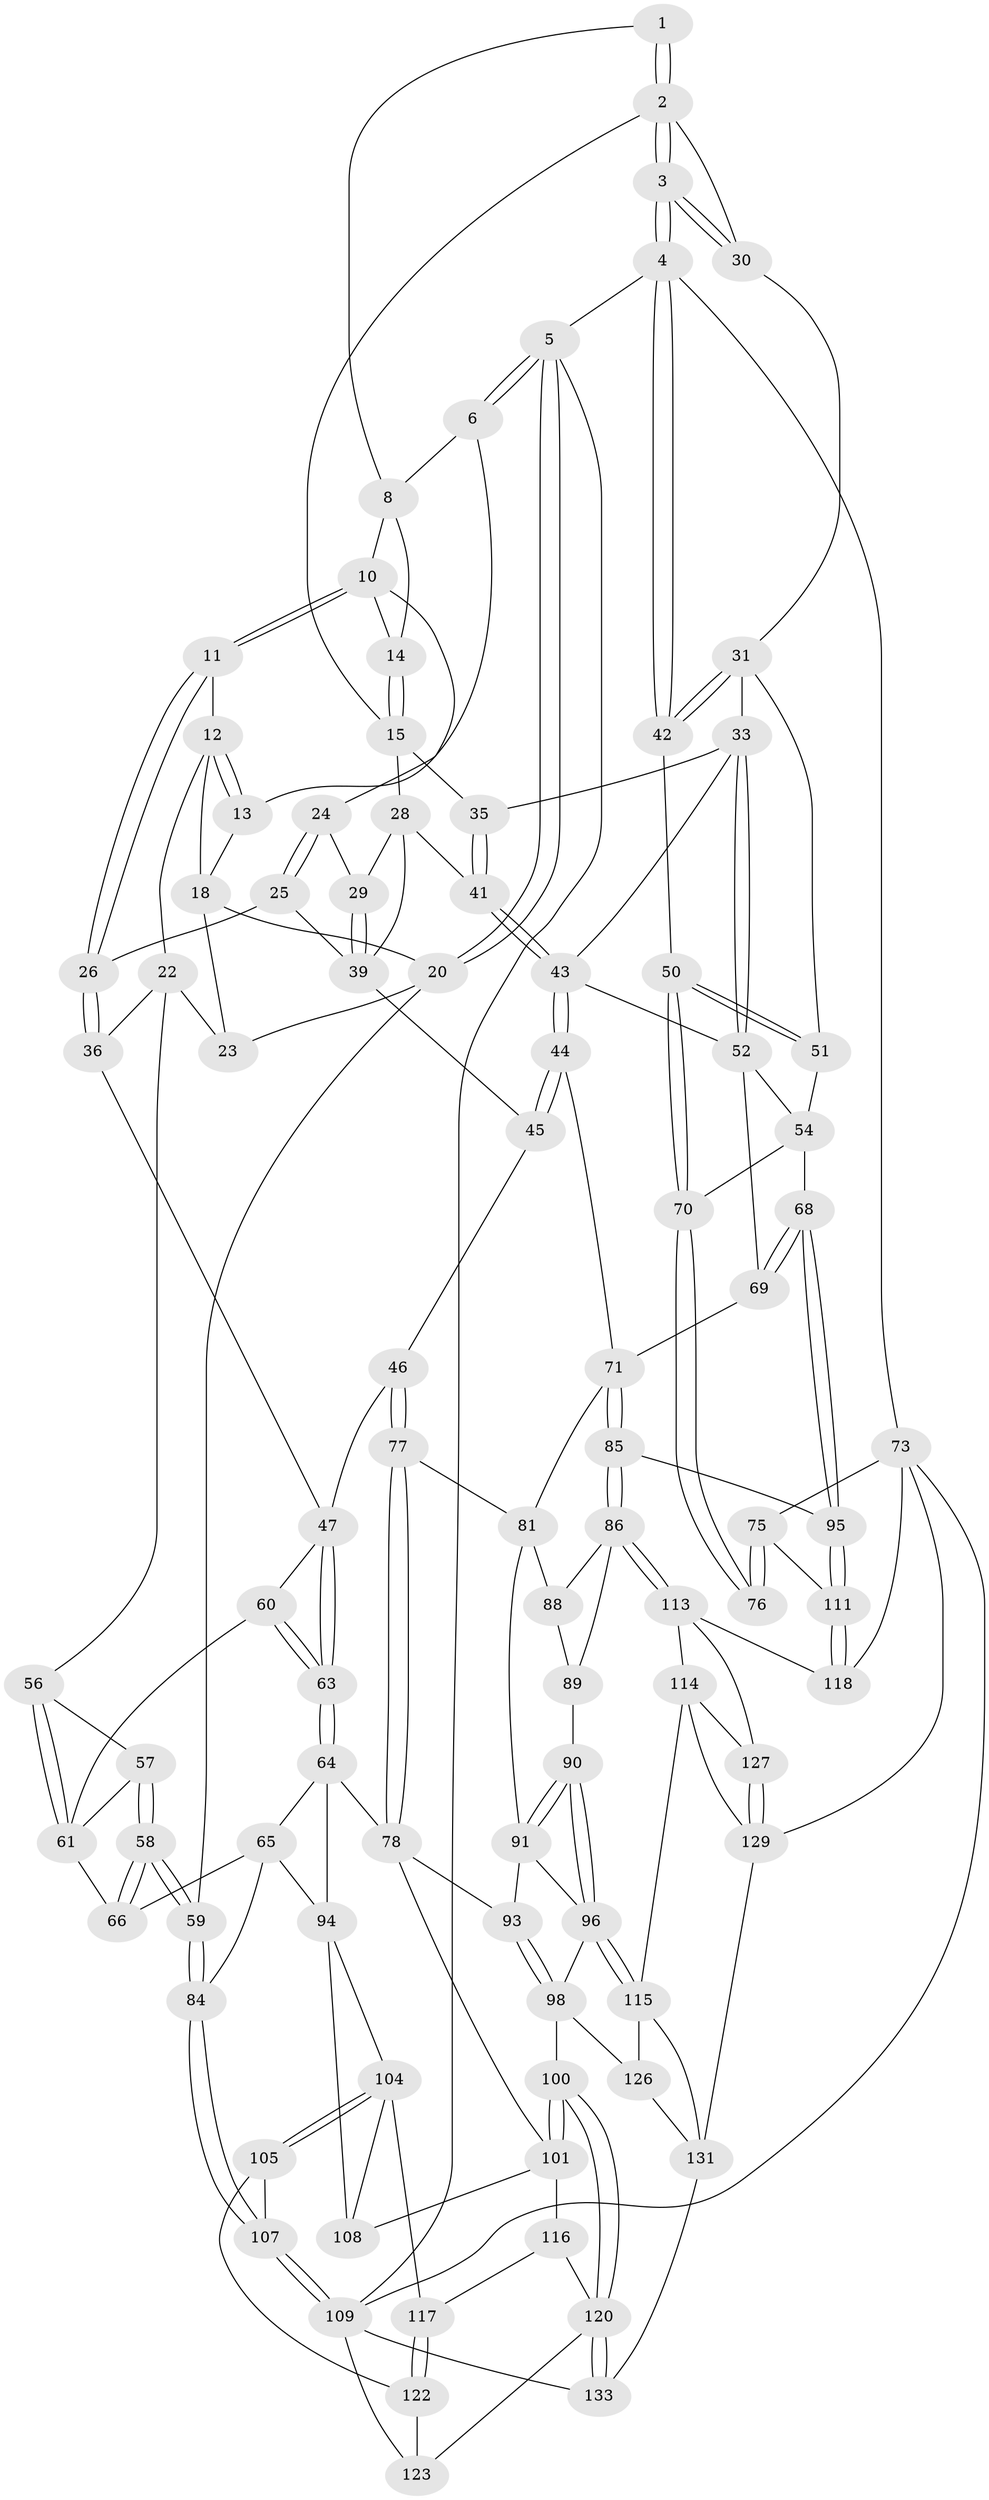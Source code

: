 // Generated by graph-tools (version 1.1) at 2025/52/02/27/25 19:52:42]
// undirected, 93 vertices, 212 edges
graph export_dot {
graph [start="1"]
  node [color=gray90,style=filled];
  1 [pos="+0.5106415991506051+0"];
  2 [pos="+0.9884942643921534+0",super="+16"];
  3 [pos="+1+0"];
  4 [pos="+1+0"];
  5 [pos="+0+0"];
  6 [pos="+0.1904688234658415+0",super="+7"];
  8 [pos="+0.5215241549786215+0.04460413755751176",super="+9"];
  10 [pos="+0.38074094123734176+0.1424067446141744",super="+17"];
  11 [pos="+0.34483860872412037+0.18154972166680394"];
  12 [pos="+0.2833744727854577+0.14974349853042754",super="+21"];
  13 [pos="+0.1958895107132104+0.06064367241030465"];
  14 [pos="+0.5490021816564963+0.08250458509196792"];
  15 [pos="+0.7512568110726522+0.14059954272597733",super="+27"];
  18 [pos="+0.12858907038442574+0.13904139305994617",super="+19"];
  20 [pos="+0+0.11840792527692445",super="+55"];
  22 [pos="+0.17763359367559212+0.31988496457018956",super="+37"];
  23 [pos="+0.10223702881345044+0.32126271336877193"];
  24 [pos="+0.5317978688714634+0.22781669320638867"];
  25 [pos="+0.4716247648305551+0.292190635369454"];
  26 [pos="+0.361735242051644+0.2724110736190107"];
  28 [pos="+0.6388920818257076+0.23061877792451055",super="+38"];
  29 [pos="+0.5771240761343615+0.23480233615409693"];
  30 [pos="+0.9262937822974772+0.2163447159023566"];
  31 [pos="+0.9469700152556594+0.2583592388594493",super="+32"];
  33 [pos="+0.8830598619565623+0.32392887524970637",super="+34"];
  35 [pos="+0.7760519821720424+0.2777235105997236"];
  36 [pos="+0.3055738651918365+0.33955324076436777"];
  39 [pos="+0.5951844745512024+0.3414398714688844",super="+40"];
  41 [pos="+0.6734991801786537+0.35776471024606044"];
  42 [pos="+1+0.24218809901433078"];
  43 [pos="+0.6759290295563929+0.454460742284981",super="+49"];
  44 [pos="+0.635455769494891+0.5097119781108348"];
  45 [pos="+0.521867914418626+0.4426382716542406"];
  46 [pos="+0.4034689132738182+0.5053840092221306"];
  47 [pos="+0.37668024181056453+0.49603889771303206",super="+48"];
  50 [pos="+1+0.3486312968678018"];
  51 [pos="+1+0.3834552946531474"];
  52 [pos="+0.8924919690256246+0.43412481621191196",super="+53"];
  54 [pos="+0.9345000769587305+0.44700300146822725",super="+67"];
  56 [pos="+0.1812661648090596+0.3689963376397263"];
  57 [pos="+0.13937597686805772+0.43591594755268176"];
  58 [pos="+0+0.45430552361790993"];
  59 [pos="+0+0.4499433624656112"];
  60 [pos="+0.22211488307215405+0.4677215145327711"];
  61 [pos="+0.19875329584712995+0.459281679876924",super="+62"];
  63 [pos="+0.25363234995937617+0.5750983334249506"];
  64 [pos="+0.23779754416933763+0.5939989531232356",super="+80"];
  65 [pos="+0.15331205931333014+0.55611978578664",super="+83"];
  66 [pos="+0.13534244201278534+0.5360823636357358"];
  68 [pos="+0.8839534725433754+0.6278029847742198"];
  69 [pos="+0.8247755548324051+0.5800888445952113"];
  70 [pos="+1+0.6409210638411814"];
  71 [pos="+0.6827593629167693+0.5850504001688853",super="+72"];
  73 [pos="+1+1",super="+74"];
  75 [pos="+1+0.8741981456758203",super="+110"];
  76 [pos="+1+0.6771241416223568"];
  77 [pos="+0.4103546791646903+0.5265144983475123"];
  78 [pos="+0.36285723036818757+0.6668934421550591",super="+79"];
  81 [pos="+0.5573659402521894+0.6118803393637898",super="+82"];
  84 [pos="+0+0.5018934040125227"];
  85 [pos="+0.6768593199083187+0.7384116951562761"];
  86 [pos="+0.6659468504805098+0.7533770743974858",super="+87"];
  88 [pos="+0.5603038147934851+0.6482929360930106"];
  89 [pos="+0.5321260774539797+0.7228823250216604"];
  90 [pos="+0.5118474636553684+0.7276094867141035"];
  91 [pos="+0.4760828460147317+0.6451880413081368",super="+92"];
  93 [pos="+0.3795420410431622+0.6754200176332958"];
  94 [pos="+0.08319646927099887+0.6632994308319127",super="+103"];
  95 [pos="+0.844060793137584+0.7399495495508155"];
  96 [pos="+0.4620302074389352+0.8142156682622373",super="+97"];
  98 [pos="+0.41870346496226535+0.836455957906082",super="+99"];
  100 [pos="+0.3845524772113615+0.8484327882459016"];
  101 [pos="+0.25677806459504593+0.7360686557350883",super="+102"];
  104 [pos="+0.01631460516909873+0.8028239745945083",super="+112"];
  105 [pos="+0+0.8113809404656159",super="+106"];
  107 [pos="+0+0.8365902029365232"];
  108 [pos="+0.14348994901450046+0.7204474137335614"];
  109 [pos="+0+1",super="+134"];
  111 [pos="+0.8603085223038922+0.7869719847141173"];
  113 [pos="+0.6518425682247749+0.8359970395070084",super="+119"];
  114 [pos="+0.6517575551630617+0.8361081354846797",super="+128"];
  115 [pos="+0.6290973205042715+0.8483937228330409",super="+125"];
  116 [pos="+0.1895808629059064+0.8269908961007629"];
  117 [pos="+0.1405773279929632+0.8383059710526178"];
  118 [pos="+0.8659242360909568+0.8696380981562588"];
  120 [pos="+0.2962217952865841+0.9179140038523891",super="+121"];
  122 [pos="+0.12433543460853107+0.9571353270548107",super="+124"];
  123 [pos="+0.1416206996240949+1"];
  126 [pos="+0.43420947699516604+0.9163225427158136"];
  127 [pos="+0.7590054917050744+0.9373803814558151"];
  129 [pos="+0.7218778241293669+1",super="+130"];
  131 [pos="+0.6197102595237817+1",super="+132"];
  133 [pos="+0.3608309643919226+1"];
  1 -- 2;
  1 -- 2;
  1 -- 8;
  2 -- 3;
  2 -- 3;
  2 -- 30;
  2 -- 15;
  3 -- 4;
  3 -- 4;
  3 -- 30;
  3 -- 30;
  4 -- 5;
  4 -- 42;
  4 -- 42;
  4 -- 73;
  5 -- 6;
  5 -- 6;
  5 -- 20;
  5 -- 20;
  5 -- 109;
  6 -- 13;
  6 -- 8;
  8 -- 14;
  8 -- 10;
  10 -- 11;
  10 -- 11;
  10 -- 24;
  10 -- 14;
  11 -- 12;
  11 -- 26;
  11 -- 26;
  12 -- 13;
  12 -- 13;
  12 -- 18;
  12 -- 22;
  13 -- 18;
  14 -- 15;
  14 -- 15;
  15 -- 35;
  15 -- 28;
  18 -- 20;
  18 -- 23;
  20 -- 59;
  20 -- 23;
  22 -- 23;
  22 -- 56;
  22 -- 36;
  24 -- 25;
  24 -- 25;
  24 -- 29;
  25 -- 26;
  25 -- 39;
  26 -- 36;
  26 -- 36;
  28 -- 29;
  28 -- 41;
  28 -- 39;
  29 -- 39;
  29 -- 39;
  30 -- 31;
  31 -- 42;
  31 -- 42;
  31 -- 33;
  31 -- 51;
  33 -- 52;
  33 -- 52;
  33 -- 43;
  33 -- 35;
  35 -- 41;
  35 -- 41;
  36 -- 47;
  39 -- 45;
  41 -- 43;
  41 -- 43;
  42 -- 50;
  43 -- 44;
  43 -- 44;
  43 -- 52;
  44 -- 45;
  44 -- 45;
  44 -- 71;
  45 -- 46;
  46 -- 47;
  46 -- 77;
  46 -- 77;
  47 -- 63;
  47 -- 63;
  47 -- 60;
  50 -- 51;
  50 -- 51;
  50 -- 70;
  50 -- 70;
  51 -- 54;
  52 -- 54;
  52 -- 69;
  54 -- 70;
  54 -- 68;
  56 -- 57;
  56 -- 61;
  56 -- 61;
  57 -- 58;
  57 -- 58;
  57 -- 61;
  58 -- 59;
  58 -- 59;
  58 -- 66;
  58 -- 66;
  59 -- 84;
  59 -- 84;
  60 -- 61;
  60 -- 63;
  60 -- 63;
  61 -- 66;
  63 -- 64;
  63 -- 64;
  64 -- 65;
  64 -- 94;
  64 -- 78;
  65 -- 66;
  65 -- 84;
  65 -- 94;
  68 -- 69;
  68 -- 69;
  68 -- 95;
  68 -- 95;
  69 -- 71;
  70 -- 76;
  70 -- 76;
  71 -- 85;
  71 -- 85;
  71 -- 81;
  73 -- 109;
  73 -- 129;
  73 -- 75;
  73 -- 118;
  75 -- 76 [weight=2];
  75 -- 76;
  75 -- 111;
  77 -- 78;
  77 -- 78;
  77 -- 81;
  78 -- 93;
  78 -- 101;
  81 -- 88;
  81 -- 91;
  84 -- 107;
  84 -- 107;
  85 -- 86;
  85 -- 86;
  85 -- 95;
  86 -- 113;
  86 -- 113;
  86 -- 88;
  86 -- 89;
  88 -- 89;
  89 -- 90;
  90 -- 91;
  90 -- 91;
  90 -- 96;
  90 -- 96;
  91 -- 96;
  91 -- 93;
  93 -- 98;
  93 -- 98;
  94 -- 104;
  94 -- 108;
  95 -- 111;
  95 -- 111;
  96 -- 115;
  96 -- 115;
  96 -- 98;
  98 -- 100;
  98 -- 126;
  100 -- 101;
  100 -- 101;
  100 -- 120;
  100 -- 120;
  101 -- 116;
  101 -- 108;
  104 -- 105;
  104 -- 105;
  104 -- 108;
  104 -- 117;
  105 -- 122 [weight=2];
  105 -- 107;
  107 -- 109;
  107 -- 109;
  109 -- 123;
  109 -- 133;
  111 -- 118;
  111 -- 118;
  113 -- 114;
  113 -- 118;
  113 -- 127;
  114 -- 115;
  114 -- 129;
  114 -- 127;
  115 -- 131;
  115 -- 126;
  116 -- 117;
  116 -- 120;
  117 -- 122;
  117 -- 122;
  120 -- 133;
  120 -- 133;
  120 -- 123;
  122 -- 123;
  126 -- 131;
  127 -- 129;
  127 -- 129;
  129 -- 131;
  131 -- 133;
}
